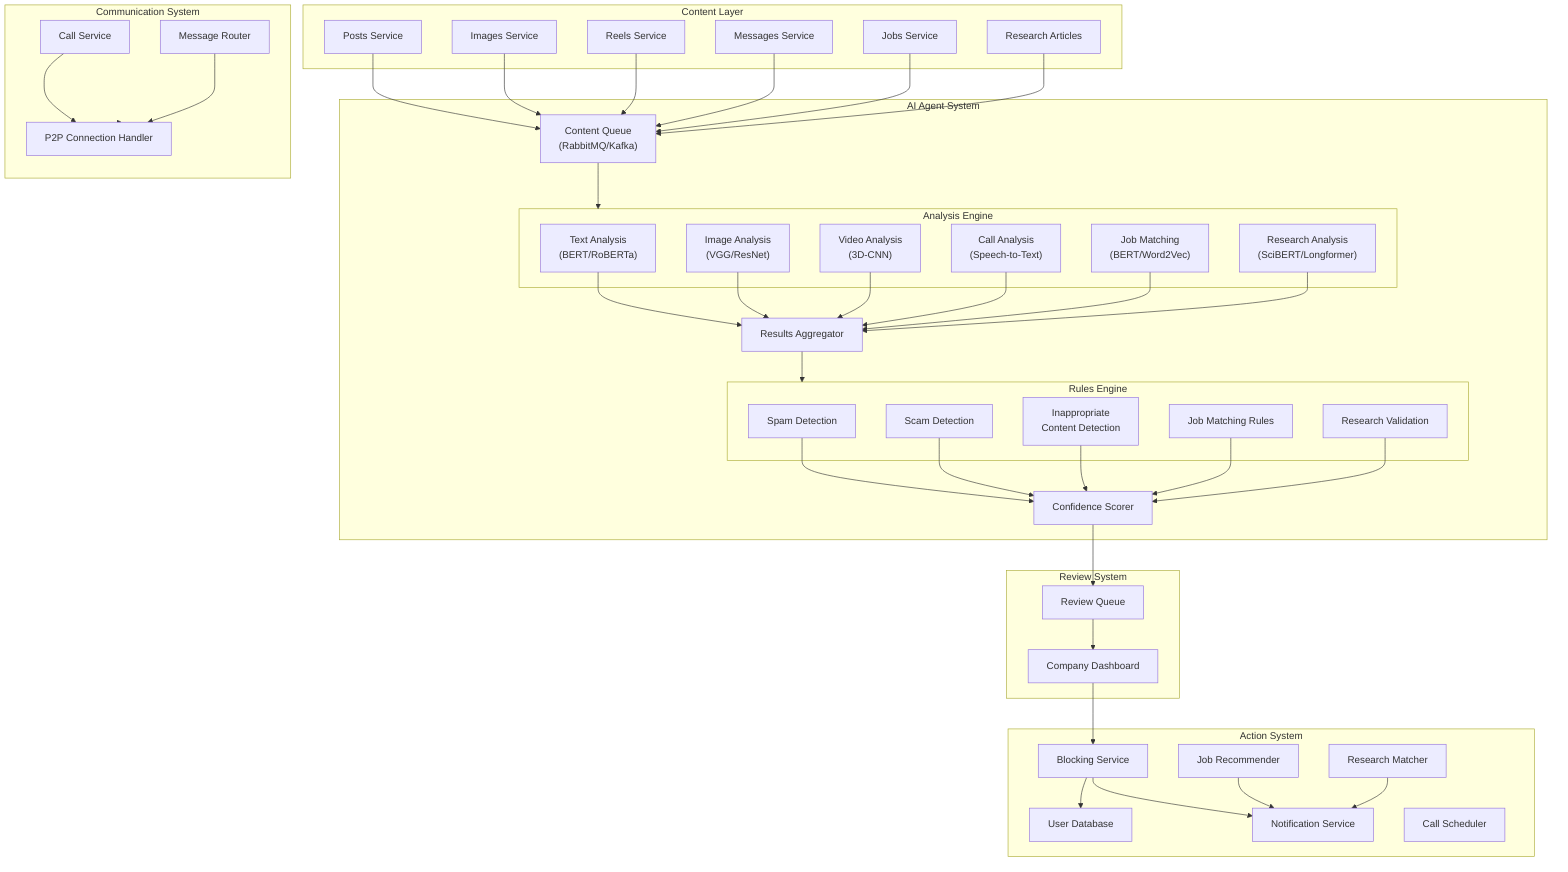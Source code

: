 flowchart TB
    subgraph Content["Content Layer"]
        Posts["Posts Service"]
        Images["Images Service"]
        Reels["Reels Service"]
        Messages["Messages Service"]
        Jobs["Jobs Service"]
        Research["Research Articles"]
    end

    subgraph AIAgent["AI Agent System"]
        direction TB
        ContentQueue["Content Queue\n(RabbitMQ/Kafka)"]
        
        subgraph Analysis["Analysis Engine"]
            TextAnalysis["Text Analysis\n(BERT/RoBERTa)"]
            ImageAnalysis["Image Analysis\n(VGG/ResNet)"]
            VideoAnalysis["Video Analysis\n(3D-CNN)"]
            CallAnalysis["Call Analysis\n(Speech-to-Text)"]
            JobAnalysis["Job Matching\n(BERT/Word2Vec)"]
            ResearchAnalysis["Research Analysis\n(SciBERT/Longformer)"]
        end
        
        ResultsAggregator["Results Aggregator"]
        
        subgraph Rules["Rules Engine"]
            SpamDetector["Spam Detection"]
            ScamDetector["Scam Detection"]
            InappropriateContent["Inappropriate\nContent Detection"]
            JobMatcher["Job Matching Rules"]
            ResearchValidator["Research Validation"]
        end
        
        ConfidenceScorer["Confidence Scorer"]
    end
    
    subgraph Review["Review System"]
        ReviewQueue["Review Queue"]
        CompanyDashboard["Company Dashboard"]
    end
    
    subgraph Actions["Action System"]
        BlockingService["Blocking Service"]
        NotificationService["Notification Service"]
        UserDatabase["User Database"]
        JobRecommender["Job Recommender"]
        ResearchMatcher["Research Matcher"]
        CallScheduler["Call Scheduler"]
    end

    subgraph Communication["Communication System"]
        CallService["Call Service"]
        MessageRouter["Message Router"]
        P2PConnection["P2P Connection Handler"]
    end

    %% Content Flow
    Posts --> ContentQueue
    Images --> ContentQueue
    Reels --> ContentQueue
    Messages --> ContentQueue
    Jobs --> ContentQueue
    Research --> ContentQueue
    
    %% Analysis Flow
    ContentQueue --> Analysis
    TextAnalysis --> ResultsAggregator
    ImageAnalysis --> ResultsAggregator
    VideoAnalysis --> ResultsAggregator
    CallAnalysis --> ResultsAggregator
    JobAnalysis --> ResultsAggregator
    ResearchAnalysis --> ResultsAggregator
    
    %% Rules Processing
    ResultsAggregator --> Rules
    SpamDetector --> ConfidenceScorer
    ScamDetector --> ConfidenceScorer
    InappropriateContent --> ConfidenceScorer
    JobMatcher --> ConfidenceScorer
    ResearchValidator --> ConfidenceScorer
    
    %% Review Flow
    ConfidenceScorer --> ReviewQueue
    ReviewQueue --> CompanyDashboard
    
    %% Action Flow
    CompanyDashboard --> BlockingService
    BlockingService --> UserDatabase
    BlockingService --> NotificationService
    
    %% Communication Flow
    MessageRouter --> P2PConnection
    CallService --> P2PConnection
    P2PConnection --> Communication
    
    %% Job and Research Flow
    JobRecommender --> NotificationService
    ResearchMatcher --> NotificationService